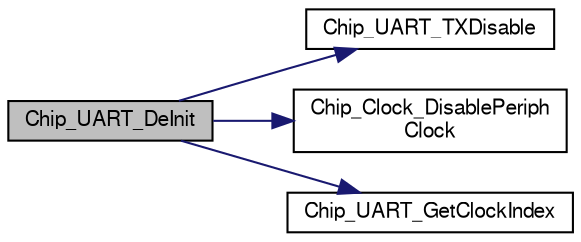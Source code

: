 digraph "Chip_UART_DeInit"
{
  edge [fontname="FreeSans",fontsize="10",labelfontname="FreeSans",labelfontsize="10"];
  node [fontname="FreeSans",fontsize="10",shape=record];
  rankdir="LR";
  Node1 [label="Chip_UART_DeInit",height=0.2,width=0.4,color="black", fillcolor="grey75", style="filled", fontcolor="black"];
  Node1 -> Node2 [color="midnightblue",fontsize="10",style="solid"];
  Node2 [label="Chip_UART_TXDisable",height=0.2,width=0.4,color="black", fillcolor="white", style="filled",URL="$group__UART__17XX__40XX.html#ga96589453d52bc5e208ffbeced9a49dab",tooltip="Disable transmission on UART TxD pin. "];
  Node1 -> Node3 [color="midnightblue",fontsize="10",style="solid"];
  Node3 [label="Chip_Clock_DisablePeriph\lClock",height=0.2,width=0.4,color="black", fillcolor="white", style="filled",URL="$group__CLOCK__17XX__40XX.html#ga1bcb3f29f3cfbe896517e7bb6ebeaf03",tooltip="Disables power and clocking for a peripheral. "];
  Node1 -> Node4 [color="midnightblue",fontsize="10",style="solid"];
  Node4 [label="Chip_UART_GetClockIndex",height=0.2,width=0.4,color="black", fillcolor="white", style="filled",URL="$uart__17xx__40xx_8c.html#a4b6a78420b27ce599f016a640a85f692"];
}
